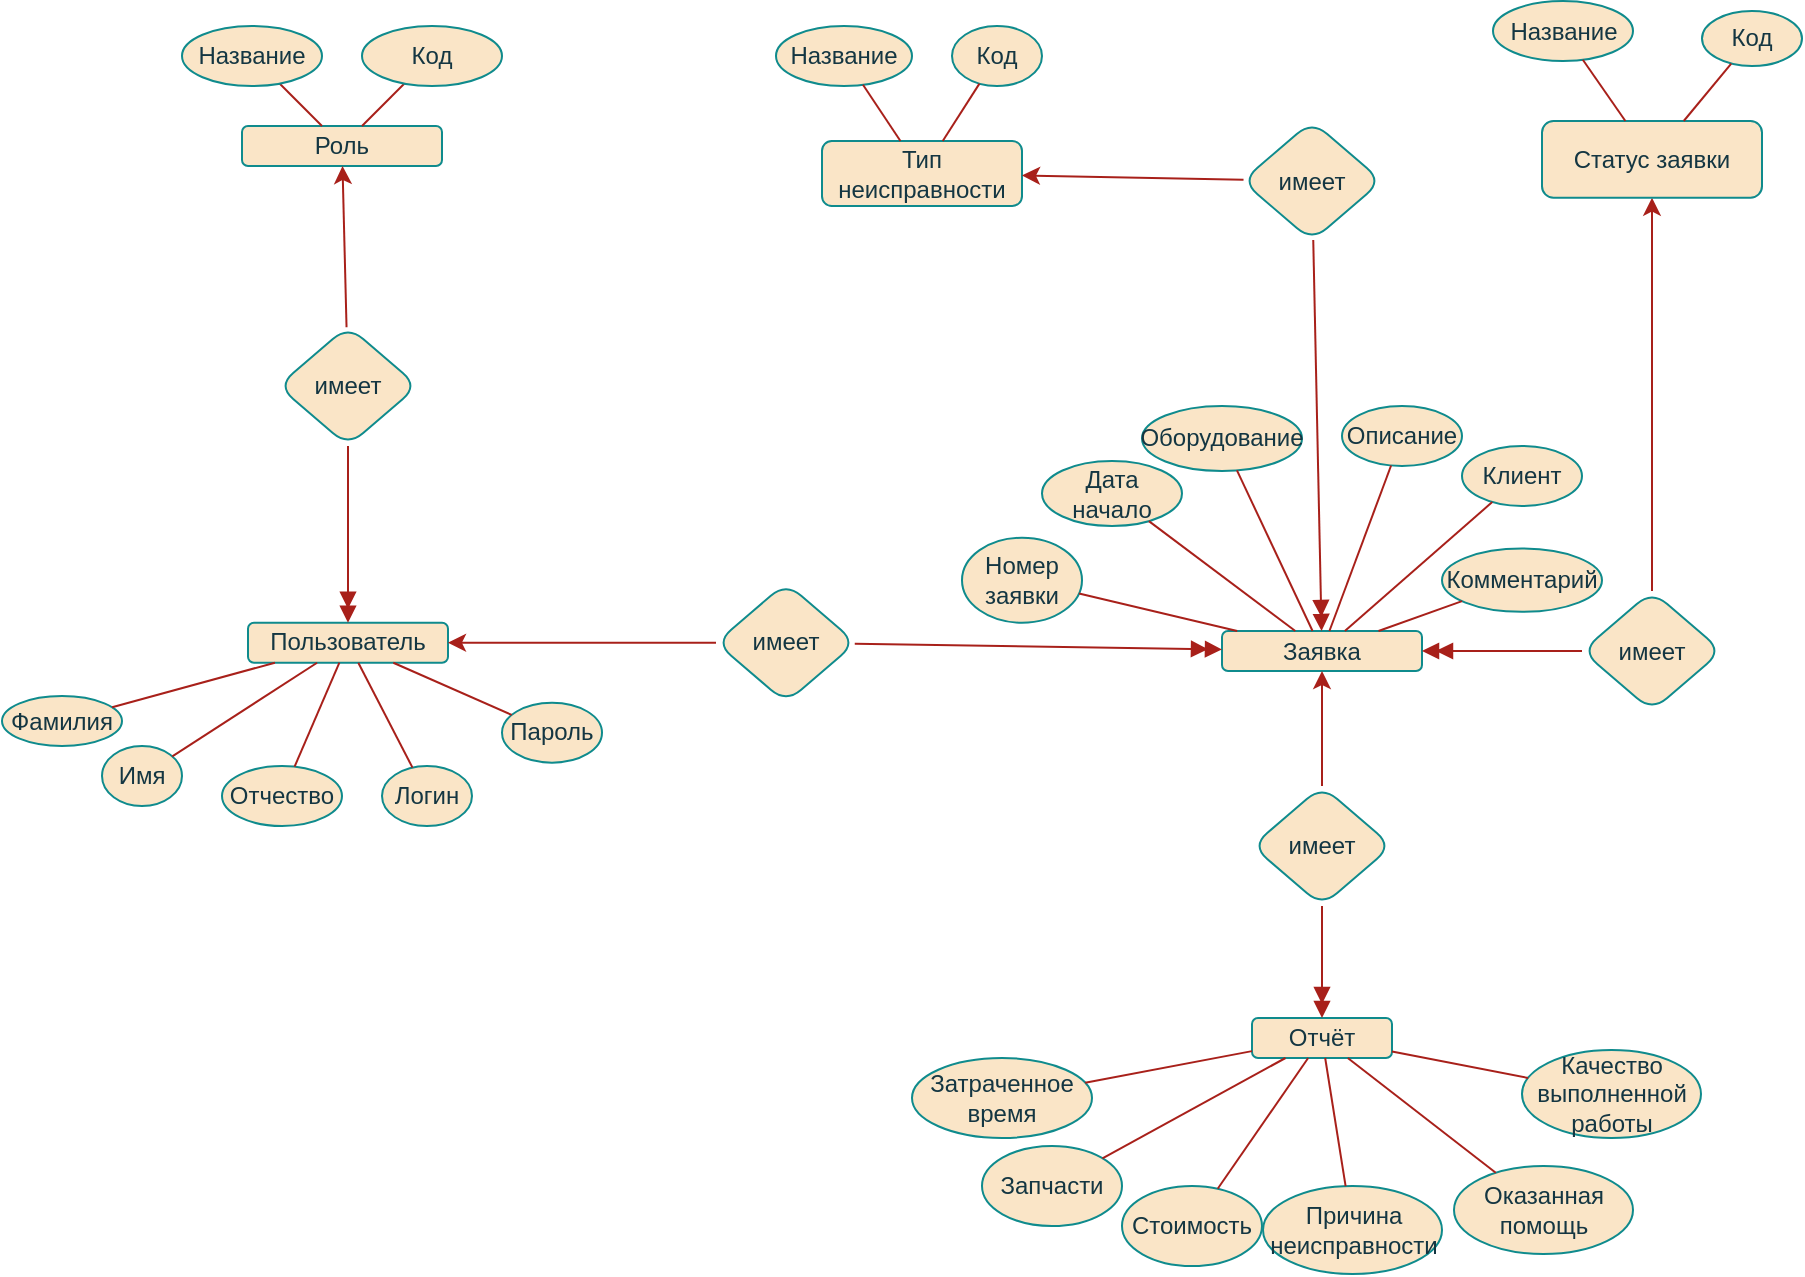 <mxfile version="24.1.0" type="device" pages="3">
  <diagram name="ER" id="6vC1Y5nHCcKXxbEWwFZk">
    <mxGraphModel dx="892" dy="2174" grid="1" gridSize="10" guides="1" tooltips="1" connect="1" arrows="1" fold="1" page="0" pageScale="1" pageWidth="827" pageHeight="1169" math="0" shadow="0">
      <root>
        <mxCell id="0" />
        <mxCell id="1" parent="0" />
        <mxCell id="_WwC-RGQkxPJL2uVazmo-1" value="Заявка" style="rounded=1;whiteSpace=wrap;html=1;labelBackgroundColor=none;fillColor=#FAE5C7;strokeColor=#0F8B8D;fontColor=#143642;" parent="1" vertex="1">
          <mxGeometry x="1080" y="-797.5" width="100" height="20" as="geometry" />
        </mxCell>
        <mxCell id="_WwC-RGQkxPJL2uVazmo-2" value="Номер заявки" style="ellipse;whiteSpace=wrap;html=1;labelBackgroundColor=none;rounded=1;fillColor=#FAE5C7;strokeColor=#0F8B8D;fontColor=#143642;" parent="1" vertex="1">
          <mxGeometry x="950" y="-844.14" width="60" height="42.5" as="geometry" />
        </mxCell>
        <mxCell id="_WwC-RGQkxPJL2uVazmo-3" value="Дата начало" style="ellipse;whiteSpace=wrap;html=1;labelBackgroundColor=none;rounded=1;fillColor=#FAE5C7;strokeColor=#0F8B8D;fontColor=#143642;" parent="1" vertex="1">
          <mxGeometry x="990" y="-882.5" width="70" height="32.5" as="geometry" />
        </mxCell>
        <mxCell id="_WwC-RGQkxPJL2uVazmo-4" value="Оборудование" style="ellipse;whiteSpace=wrap;html=1;labelBackgroundColor=none;rounded=1;fillColor=#FAE5C7;strokeColor=#0F8B8D;fontColor=#143642;" parent="1" vertex="1">
          <mxGeometry x="1040" y="-910" width="80" height="32.5" as="geometry" />
        </mxCell>
        <mxCell id="_WwC-RGQkxPJL2uVazmo-5" value="" style="endArrow=none;html=1;fontColor=default;labelBackgroundColor=none;strokeColor=#A8201A;" parent="1" source="_WwC-RGQkxPJL2uVazmo-2" target="_WwC-RGQkxPJL2uVazmo-1" edge="1">
          <mxGeometry width="50" height="50" relative="1" as="geometry">
            <mxPoint x="496.59" y="-897.507" as="sourcePoint" />
            <mxPoint x="1111.111" y="-847.5" as="targetPoint" />
          </mxGeometry>
        </mxCell>
        <mxCell id="_WwC-RGQkxPJL2uVazmo-6" value="" style="endArrow=none;html=1;fontColor=default;labelBackgroundColor=none;strokeColor=#A8201A;" parent="1" source="_WwC-RGQkxPJL2uVazmo-3" target="_WwC-RGQkxPJL2uVazmo-1" edge="1">
          <mxGeometry width="50" height="50" relative="1" as="geometry">
            <mxPoint x="1122.35" y="-897.528" as="sourcePoint" />
            <mxPoint x="1123.571" y="-847.5" as="targetPoint" />
          </mxGeometry>
        </mxCell>
        <mxCell id="_WwC-RGQkxPJL2uVazmo-7" value="" style="endArrow=none;html=1;fontColor=default;labelBackgroundColor=none;strokeColor=#A8201A;" parent="1" source="_WwC-RGQkxPJL2uVazmo-4" target="_WwC-RGQkxPJL2uVazmo-1" edge="1">
          <mxGeometry width="50" height="50" relative="1" as="geometry">
            <mxPoint x="1222.385" y="-896.659" as="sourcePoint" />
            <mxPoint x="1150" y="-847.5" as="targetPoint" />
          </mxGeometry>
        </mxCell>
        <mxCell id="_WwC-RGQkxPJL2uVazmo-8" value="Тип неисправности" style="rounded=1;whiteSpace=wrap;html=1;labelBackgroundColor=none;fillColor=#FAE5C7;strokeColor=#0F8B8D;fontColor=#143642;" parent="1" vertex="1">
          <mxGeometry x="880" y="-1042.5" width="100" height="32.5" as="geometry" />
        </mxCell>
        <mxCell id="_WwC-RGQkxPJL2uVazmo-9" value="Название" style="ellipse;whiteSpace=wrap;html=1;labelBackgroundColor=none;rounded=1;fillColor=#FAE5C7;strokeColor=#0F8B8D;fontColor=#143642;" parent="1" vertex="1">
          <mxGeometry x="857" y="-1100" width="68" height="30" as="geometry" />
        </mxCell>
        <mxCell id="_WwC-RGQkxPJL2uVazmo-10" value="Код" style="ellipse;whiteSpace=wrap;html=1;labelBackgroundColor=none;rounded=1;fillColor=#FAE5C7;strokeColor=#0F8B8D;fontColor=#143642;" parent="1" vertex="1">
          <mxGeometry x="945" y="-1100" width="45" height="30" as="geometry" />
        </mxCell>
        <mxCell id="_WwC-RGQkxPJL2uVazmo-11" value="" style="endArrow=none;html=1;fontColor=default;labelBackgroundColor=none;strokeColor=#A8201A;" parent="1" source="_WwC-RGQkxPJL2uVazmo-9" target="_WwC-RGQkxPJL2uVazmo-8" edge="1">
          <mxGeometry width="50" height="50" relative="1" as="geometry">
            <mxPoint x="316.59" y="-1172.507" as="sourcePoint" />
            <mxPoint x="931.111" y="-1122.5" as="targetPoint" />
          </mxGeometry>
        </mxCell>
        <mxCell id="_WwC-RGQkxPJL2uVazmo-12" value="" style="endArrow=none;html=1;fontColor=default;labelBackgroundColor=none;strokeColor=#A8201A;" parent="1" source="_WwC-RGQkxPJL2uVazmo-10" target="_WwC-RGQkxPJL2uVazmo-8" edge="1">
          <mxGeometry width="50" height="50" relative="1" as="geometry">
            <mxPoint x="942.35" y="-1172.528" as="sourcePoint" />
            <mxPoint x="943.571" y="-1122.5" as="targetPoint" />
          </mxGeometry>
        </mxCell>
        <mxCell id="_WwC-RGQkxPJL2uVazmo-18" value="Пользователь" style="rounded=1;whiteSpace=wrap;html=1;labelBackgroundColor=none;fillColor=#FAE5C7;strokeColor=#0F8B8D;fontColor=#143642;" parent="1" vertex="1">
          <mxGeometry x="593" y="-801.64" width="100" height="20" as="geometry" />
        </mxCell>
        <mxCell id="_WwC-RGQkxPJL2uVazmo-19" value="Фамилия" style="ellipse;whiteSpace=wrap;html=1;labelBackgroundColor=none;rounded=1;fillColor=#FAE5C7;strokeColor=#0F8B8D;fontColor=#143642;" parent="1" vertex="1">
          <mxGeometry x="470" y="-765" width="60" height="25" as="geometry" />
        </mxCell>
        <mxCell id="_WwC-RGQkxPJL2uVazmo-20" value="" style="endArrow=none;html=1;fontColor=default;labelBackgroundColor=none;strokeColor=#A8201A;" parent="1" source="_WwC-RGQkxPJL2uVazmo-19" target="_WwC-RGQkxPJL2uVazmo-18" edge="1">
          <mxGeometry width="50" height="50" relative="1" as="geometry">
            <mxPoint x="703" y="-931.64" as="sourcePoint" />
            <mxPoint x="770.817" y="-953.218" as="targetPoint" />
          </mxGeometry>
        </mxCell>
        <mxCell id="_WwC-RGQkxPJL2uVazmo-21" value="Логин" style="ellipse;whiteSpace=wrap;html=1;labelBackgroundColor=none;rounded=1;fillColor=#FAE5C7;strokeColor=#0F8B8D;fontColor=#143642;" parent="1" vertex="1">
          <mxGeometry x="660" y="-730" width="45" height="30" as="geometry" />
        </mxCell>
        <mxCell id="_WwC-RGQkxPJL2uVazmo-22" value="Пароль" style="ellipse;whiteSpace=wrap;html=1;labelBackgroundColor=none;rounded=1;fillColor=#FAE5C7;strokeColor=#0F8B8D;fontColor=#143642;" parent="1" vertex="1">
          <mxGeometry x="720" y="-761.64" width="50" height="30" as="geometry" />
        </mxCell>
        <mxCell id="_WwC-RGQkxPJL2uVazmo-23" value="" style="endArrow=none;html=1;fontColor=default;labelBackgroundColor=none;strokeColor=#A8201A;" parent="1" source="_WwC-RGQkxPJL2uVazmo-21" target="_WwC-RGQkxPJL2uVazmo-18" edge="1">
          <mxGeometry width="50" height="50" relative="1" as="geometry">
            <mxPoint x="543.265" y="-816.832" as="sourcePoint" />
            <mxPoint x="621.889" y="-791.64" as="targetPoint" />
          </mxGeometry>
        </mxCell>
        <mxCell id="_WwC-RGQkxPJL2uVazmo-24" value="" style="endArrow=none;html=1;fontColor=default;labelBackgroundColor=none;strokeColor=#A8201A;" parent="1" source="_WwC-RGQkxPJL2uVazmo-18" target="_WwC-RGQkxPJL2uVazmo-22" edge="1">
          <mxGeometry width="50" height="50" relative="1" as="geometry">
            <mxPoint x="636.388" y="-711.586" as="sourcePoint" />
            <mxPoint x="650.647" y="-771.64" as="targetPoint" />
          </mxGeometry>
        </mxCell>
        <mxCell id="_WwC-RGQkxPJL2uVazmo-28" value="имеет" style="rhombus;whiteSpace=wrap;html=1;labelBackgroundColor=none;rounded=1;fillColor=#FAE5C7;strokeColor=#0F8B8D;fontColor=#143642;" parent="1" vertex="1">
          <mxGeometry x="1090" y="-1052.5" width="70" height="60" as="geometry" />
        </mxCell>
        <mxCell id="_WwC-RGQkxPJL2uVazmo-29" value="" style="endArrow=classic;html=1;rounded=1;fontColor=default;labelBackgroundColor=none;strokeColor=#A8201A;" parent="1" source="_WwC-RGQkxPJL2uVazmo-28" target="_WwC-RGQkxPJL2uVazmo-8" edge="1">
          <mxGeometry width="50" height="50" relative="1" as="geometry">
            <mxPoint x="1162.69" y="-814.051" as="sourcePoint" />
            <mxPoint x="1272" y="-1008.269" as="targetPoint" />
          </mxGeometry>
        </mxCell>
        <mxCell id="_WwC-RGQkxPJL2uVazmo-30" value="" style="endArrow=doubleBlock;html=1;rounded=1;endFill=1;fontColor=default;labelBackgroundColor=none;strokeColor=#A8201A;" parent="1" source="_WwC-RGQkxPJL2uVazmo-28" target="_WwC-RGQkxPJL2uVazmo-1" edge="1">
          <mxGeometry width="50" height="50" relative="1" as="geometry">
            <mxPoint x="1122" y="-1032.5" as="sourcePoint" />
            <mxPoint x="1100" y="-852.5" as="targetPoint" />
          </mxGeometry>
        </mxCell>
        <mxCell id="_WwC-RGQkxPJL2uVazmo-31" value="имеет" style="rhombus;whiteSpace=wrap;html=1;labelBackgroundColor=none;rounded=1;fillColor=#FAE5C7;strokeColor=#0F8B8D;fontColor=#143642;" parent="1" vertex="1">
          <mxGeometry x="827" y="-821.64" width="70" height="60" as="geometry" />
        </mxCell>
        <mxCell id="_WwC-RGQkxPJL2uVazmo-32" value="" style="endArrow=doubleBlock;html=1;rounded=1;endFill=1;fontColor=default;labelBackgroundColor=none;strokeColor=#A8201A;" parent="1" source="_WwC-RGQkxPJL2uVazmo-31" target="_WwC-RGQkxPJL2uVazmo-1" edge="1">
          <mxGeometry width="50" height="50" relative="1" as="geometry">
            <mxPoint x="564.432" y="-827.727" as="sourcePoint" />
            <mxPoint x="670" y="-810.608" as="targetPoint" />
          </mxGeometry>
        </mxCell>
        <mxCell id="_WwC-RGQkxPJL2uVazmo-33" value="" style="endArrow=classic;html=1;rounded=1;fontColor=default;labelBackgroundColor=none;strokeColor=#A8201A;" parent="1" source="_WwC-RGQkxPJL2uVazmo-31" target="_WwC-RGQkxPJL2uVazmo-18" edge="1">
          <mxGeometry width="50" height="50" relative="1" as="geometry">
            <mxPoint x="905.411" y="-766.434" as="sourcePoint" />
            <mxPoint x="780" y="-806.41" as="targetPoint" />
          </mxGeometry>
        </mxCell>
        <mxCell id="_WwC-RGQkxPJL2uVazmo-34" value="Роль" style="rounded=1;whiteSpace=wrap;html=1;labelBackgroundColor=none;fillColor=#FAE5C7;strokeColor=#0F8B8D;fontColor=#143642;" parent="1" vertex="1">
          <mxGeometry x="590" y="-1050" width="100" height="20" as="geometry" />
        </mxCell>
        <mxCell id="_WwC-RGQkxPJL2uVazmo-35" value="имеет" style="rhombus;whiteSpace=wrap;html=1;labelBackgroundColor=none;rounded=1;fillColor=#FAE5C7;strokeColor=#0F8B8D;fontColor=#143642;" parent="1" vertex="1">
          <mxGeometry x="608" y="-950" width="70" height="60" as="geometry" />
        </mxCell>
        <mxCell id="_WwC-RGQkxPJL2uVazmo-36" style="edgeStyle=none;rounded=1;orthogonalLoop=1;jettySize=auto;html=1;endArrow=none;endFill=0;fontColor=default;labelBackgroundColor=none;strokeColor=#A8201A;" parent="1" source="_WwC-RGQkxPJL2uVazmo-37" target="_WwC-RGQkxPJL2uVazmo-34" edge="1">
          <mxGeometry relative="1" as="geometry" />
        </mxCell>
        <mxCell id="_WwC-RGQkxPJL2uVazmo-37" value="Код" style="ellipse;whiteSpace=wrap;html=1;labelBackgroundColor=none;rounded=1;fillColor=#FAE5C7;strokeColor=#0F8B8D;fontColor=#143642;" parent="1" vertex="1">
          <mxGeometry x="650" y="-1100" width="70" height="30" as="geometry" />
        </mxCell>
        <mxCell id="_WwC-RGQkxPJL2uVazmo-38" style="edgeStyle=none;rounded=1;orthogonalLoop=1;jettySize=auto;html=1;endArrow=none;endFill=0;fontColor=default;labelBackgroundColor=none;strokeColor=#A8201A;" parent="1" source="_WwC-RGQkxPJL2uVazmo-39" target="_WwC-RGQkxPJL2uVazmo-34" edge="1">
          <mxGeometry relative="1" as="geometry" />
        </mxCell>
        <mxCell id="_WwC-RGQkxPJL2uVazmo-39" value="Название" style="ellipse;whiteSpace=wrap;html=1;labelBackgroundColor=none;rounded=1;fillColor=#FAE5C7;strokeColor=#0F8B8D;fontColor=#143642;" parent="1" vertex="1">
          <mxGeometry x="560" y="-1100" width="70" height="30" as="geometry" />
        </mxCell>
        <mxCell id="_WwC-RGQkxPJL2uVazmo-40" value="" style="endArrow=doubleBlock;html=1;rounded=1;endFill=1;fontColor=default;labelBackgroundColor=none;strokeColor=#A8201A;" parent="1" source="_WwC-RGQkxPJL2uVazmo-35" target="_WwC-RGQkxPJL2uVazmo-18" edge="1">
          <mxGeometry width="50" height="50" relative="1" as="geometry">
            <mxPoint x="830.635" y="-784.455" as="sourcePoint" />
            <mxPoint x="703" y="-782.432" as="targetPoint" />
          </mxGeometry>
        </mxCell>
        <mxCell id="_WwC-RGQkxPJL2uVazmo-41" value="" style="endArrow=classic;html=1;rounded=1;fontColor=default;labelBackgroundColor=none;strokeColor=#A8201A;" parent="1" source="_WwC-RGQkxPJL2uVazmo-35" target="_WwC-RGQkxPJL2uVazmo-34" edge="1">
          <mxGeometry width="50" height="50" relative="1" as="geometry">
            <mxPoint x="612.985" y="-896.844" as="sourcePoint" />
            <mxPoint x="645" y="-804" as="targetPoint" />
          </mxGeometry>
        </mxCell>
        <mxCell id="_WwC-RGQkxPJL2uVazmo-42" style="edgeStyle=orthogonalEdgeStyle;rounded=1;orthogonalLoop=1;jettySize=auto;html=1;exitX=0.5;exitY=1;exitDx=0;exitDy=0;fontColor=default;labelBackgroundColor=none;strokeColor=#A8201A;" parent="1" edge="1">
          <mxGeometry relative="1" as="geometry">
            <mxPoint x="655" y="-660" as="sourcePoint" />
            <mxPoint x="655" y="-660" as="targetPoint" />
          </mxGeometry>
        </mxCell>
        <mxCell id="_WwC-RGQkxPJL2uVazmo-47" value="имеет" style="rhombus;whiteSpace=wrap;html=1;labelBackgroundColor=none;rounded=1;fillColor=#FAE5C7;strokeColor=#0F8B8D;fontColor=#143642;" parent="1" vertex="1">
          <mxGeometry x="1260" y="-817.5" width="70" height="60" as="geometry" />
        </mxCell>
        <mxCell id="_WwC-RGQkxPJL2uVazmo-48" value="" style="endArrow=classic;html=1;rounded=1;fontColor=default;labelBackgroundColor=none;strokeColor=#A8201A;" parent="1" source="_WwC-RGQkxPJL2uVazmo-47" target="_WwC-RGQkxPJL2uVazmo-49" edge="1">
          <mxGeometry width="50" height="50" relative="1" as="geometry">
            <mxPoint x="1100.0" y="-1022.5" as="sourcePoint" />
            <mxPoint x="1290" y="-952.5" as="targetPoint" />
          </mxGeometry>
        </mxCell>
        <mxCell id="_WwC-RGQkxPJL2uVazmo-49" value="Статус заявки" style="rounded=1;whiteSpace=wrap;html=1;labelBackgroundColor=none;fillColor=#FAE5C7;strokeColor=#0F8B8D;fontColor=#143642;" parent="1" vertex="1">
          <mxGeometry x="1240" y="-1052.5" width="110" height="38.36" as="geometry" />
        </mxCell>
        <mxCell id="_WwC-RGQkxPJL2uVazmo-50" value="" style="endArrow=doubleBlock;html=1;rounded=1;endFill=1;fontColor=default;labelBackgroundColor=none;strokeColor=#A8201A;" parent="1" source="_WwC-RGQkxPJL2uVazmo-47" target="_WwC-RGQkxPJL2uVazmo-1" edge="1">
          <mxGeometry width="50" height="50" relative="1" as="geometry">
            <mxPoint x="1135.654" y="-993.061" as="sourcePoint" />
            <mxPoint x="1139.778" y="-807.5" as="targetPoint" />
          </mxGeometry>
        </mxCell>
        <mxCell id="_WwC-RGQkxPJL2uVazmo-51" value="Код" style="ellipse;whiteSpace=wrap;html=1;labelBackgroundColor=none;rounded=1;fillColor=#FAE5C7;strokeColor=#0F8B8D;fontColor=#143642;" parent="1" vertex="1">
          <mxGeometry x="1320" y="-1107.5" width="50" height="27.5" as="geometry" />
        </mxCell>
        <mxCell id="_WwC-RGQkxPJL2uVazmo-52" value="Название" style="ellipse;whiteSpace=wrap;html=1;labelBackgroundColor=none;rounded=1;fillColor=#FAE5C7;strokeColor=#0F8B8D;fontColor=#143642;" parent="1" vertex="1">
          <mxGeometry x="1215.5" y="-1112.5" width="70" height="30" as="geometry" />
        </mxCell>
        <mxCell id="_WwC-RGQkxPJL2uVazmo-53" value="" style="endArrow=none;html=1;fontColor=default;labelBackgroundColor=none;strokeColor=#A8201A;" parent="1" source="_WwC-RGQkxPJL2uVazmo-52" target="_WwC-RGQkxPJL2uVazmo-49" edge="1">
          <mxGeometry width="50" height="50" relative="1" as="geometry">
            <mxPoint x="983.19" y="-1073.38" as="sourcePoint" />
            <mxPoint x="948.462" y="-1032.5" as="targetPoint" />
          </mxGeometry>
        </mxCell>
        <mxCell id="_WwC-RGQkxPJL2uVazmo-54" value="" style="endArrow=none;html=1;fontColor=default;labelBackgroundColor=none;strokeColor=#A8201A;" parent="1" source="_WwC-RGQkxPJL2uVazmo-51" target="_WwC-RGQkxPJL2uVazmo-49" edge="1">
          <mxGeometry width="50" height="50" relative="1" as="geometry">
            <mxPoint x="1376.073" y="-1069.882" as="sourcePoint" />
            <mxPoint x="1334.169" y="-1042.5" as="targetPoint" />
          </mxGeometry>
        </mxCell>
        <mxCell id="_WwC-RGQkxPJL2uVazmo-55" value="Описание" style="ellipse;whiteSpace=wrap;html=1;labelBackgroundColor=none;rounded=1;fillColor=#FAE5C7;strokeColor=#0F8B8D;fontColor=#143642;" parent="1" vertex="1">
          <mxGeometry x="1140" y="-910" width="60" height="30" as="geometry" />
        </mxCell>
        <mxCell id="_WwC-RGQkxPJL2uVazmo-56" value="" style="endArrow=none;html=1;fontColor=default;labelBackgroundColor=none;strokeColor=#A8201A;" parent="1" source="_WwC-RGQkxPJL2uVazmo-55" target="_WwC-RGQkxPJL2uVazmo-1" edge="1">
          <mxGeometry width="50" height="50" relative="1" as="geometry">
            <mxPoint x="1018.053" y="-834.222" as="sourcePoint" />
            <mxPoint x="1106.667" y="-807.5" as="targetPoint" />
          </mxGeometry>
        </mxCell>
        <mxCell id="_WwC-RGQkxPJL2uVazmo-57" value="Имя" style="ellipse;whiteSpace=wrap;html=1;labelBackgroundColor=none;rounded=1;fillColor=#FAE5C7;strokeColor=#0F8B8D;fontColor=#143642;" parent="1" vertex="1">
          <mxGeometry x="520" y="-740" width="40" height="30" as="geometry" />
        </mxCell>
        <mxCell id="_WwC-RGQkxPJL2uVazmo-58" value="Отчество" style="ellipse;whiteSpace=wrap;html=1;labelBackgroundColor=none;rounded=1;fillColor=#FAE5C7;strokeColor=#0F8B8D;fontColor=#143642;" parent="1" vertex="1">
          <mxGeometry x="580" y="-730" width="60" height="30" as="geometry" />
        </mxCell>
        <mxCell id="_WwC-RGQkxPJL2uVazmo-59" value="" style="endArrow=none;html=1;fontColor=default;labelBackgroundColor=none;strokeColor=#A8201A;" parent="1" source="_WwC-RGQkxPJL2uVazmo-57" target="_WwC-RGQkxPJL2uVazmo-18" edge="1">
          <mxGeometry width="50" height="50" relative="1" as="geometry">
            <mxPoint x="538" y="-769" as="sourcePoint" />
            <mxPoint x="603" y="-776" as="targetPoint" />
          </mxGeometry>
        </mxCell>
        <mxCell id="_WwC-RGQkxPJL2uVazmo-60" value="" style="endArrow=none;html=1;fontColor=default;labelBackgroundColor=none;strokeColor=#A8201A;" parent="1" source="_WwC-RGQkxPJL2uVazmo-58" target="_WwC-RGQkxPJL2uVazmo-18" edge="1">
          <mxGeometry width="50" height="50" relative="1" as="geometry">
            <mxPoint x="554" y="-738" as="sourcePoint" />
            <mxPoint x="630" y="-772" as="targetPoint" />
          </mxGeometry>
        </mxCell>
        <mxCell id="_WwC-RGQkxPJL2uVazmo-62" value="Отчёт" style="rounded=1;whiteSpace=wrap;html=1;labelBackgroundColor=none;fillColor=#FAE5C7;strokeColor=#0F8B8D;fontColor=#143642;" parent="1" vertex="1">
          <mxGeometry x="1095" y="-604" width="70" height="20" as="geometry" />
        </mxCell>
        <mxCell id="_WwC-RGQkxPJL2uVazmo-63" value="Клиент" style="ellipse;whiteSpace=wrap;html=1;labelBackgroundColor=none;rounded=1;fillColor=#FAE5C7;strokeColor=#0F8B8D;fontColor=#143642;" parent="1" vertex="1">
          <mxGeometry x="1200" y="-890" width="60" height="30" as="geometry" />
        </mxCell>
        <mxCell id="_WwC-RGQkxPJL2uVazmo-64" value="" style="endArrow=none;html=1;fontColor=default;labelBackgroundColor=none;strokeColor=#A8201A;" parent="1" source="_WwC-RGQkxPJL2uVazmo-63" target="_WwC-RGQkxPJL2uVazmo-1" edge="1">
          <mxGeometry width="50" height="50" relative="1" as="geometry">
            <mxPoint x="1106" y="-853" as="sourcePoint" />
            <mxPoint x="1136" y="-787" as="targetPoint" />
          </mxGeometry>
        </mxCell>
        <mxCell id="_WwC-RGQkxPJL2uVazmo-65" value="Комментарий" style="ellipse;whiteSpace=wrap;html=1;labelBackgroundColor=none;rounded=1;fillColor=#FAE5C7;strokeColor=#0F8B8D;fontColor=#143642;" parent="1" vertex="1">
          <mxGeometry x="1190" y="-838.71" width="80" height="31.64" as="geometry" />
        </mxCell>
        <mxCell id="_WwC-RGQkxPJL2uVazmo-66" value="" style="endArrow=none;html=1;fontColor=default;labelBackgroundColor=none;strokeColor=#A8201A;" parent="1" source="_WwC-RGQkxPJL2uVazmo-65" target="_WwC-RGQkxPJL2uVazmo-1" edge="1">
          <mxGeometry width="50" height="50" relative="1" as="geometry">
            <mxPoint x="1182" y="-853" as="sourcePoint" />
            <mxPoint x="1146" y="-787" as="targetPoint" />
          </mxGeometry>
        </mxCell>
        <mxCell id="_WwC-RGQkxPJL2uVazmo-68" value="имеет" style="rhombus;whiteSpace=wrap;html=1;labelBackgroundColor=none;rounded=1;fillColor=#FAE5C7;strokeColor=#0F8B8D;fontColor=#143642;" parent="1" vertex="1">
          <mxGeometry x="1095" y="-720" width="70" height="60" as="geometry" />
        </mxCell>
        <mxCell id="_WwC-RGQkxPJL2uVazmo-69" value="" style="endArrow=classic;html=1;rounded=1;fontColor=default;labelBackgroundColor=none;strokeColor=#A8201A;" parent="1" source="_WwC-RGQkxPJL2uVazmo-68" target="_WwC-RGQkxPJL2uVazmo-1" edge="1">
          <mxGeometry width="50" height="50" relative="1" as="geometry">
            <mxPoint x="1305" y="-807" as="sourcePoint" />
            <mxPoint x="1305" y="-1004" as="targetPoint" />
          </mxGeometry>
        </mxCell>
        <mxCell id="_WwC-RGQkxPJL2uVazmo-70" value="" style="endArrow=doubleBlock;html=1;rounded=1;endFill=1;fontColor=default;labelBackgroundColor=none;strokeColor=#A8201A;" parent="1" source="_WwC-RGQkxPJL2uVazmo-68" target="_WwC-RGQkxPJL2uVazmo-62" edge="1">
          <mxGeometry width="50" height="50" relative="1" as="geometry">
            <mxPoint x="1270" y="-777" as="sourcePoint" />
            <mxPoint x="1190" y="-777" as="targetPoint" />
          </mxGeometry>
        </mxCell>
        <mxCell id="_WwC-RGQkxPJL2uVazmo-71" value="Затраченное время" style="ellipse;whiteSpace=wrap;html=1;labelBackgroundColor=none;rounded=1;fillColor=#FAE5C7;strokeColor=#0F8B8D;fontColor=#143642;" parent="1" vertex="1">
          <mxGeometry x="925" y="-584" width="90" height="40" as="geometry" />
        </mxCell>
        <mxCell id="_WwC-RGQkxPJL2uVazmo-72" value="" style="endArrow=none;html=1;fontColor=default;labelBackgroundColor=none;strokeColor=#A8201A;" parent="1" source="_WwC-RGQkxPJL2uVazmo-71" target="_WwC-RGQkxPJL2uVazmo-62" edge="1">
          <mxGeometry width="50" height="50" relative="1" as="geometry">
            <mxPoint x="1018" y="-806" as="sourcePoint" />
            <mxPoint x="1098" y="-787" as="targetPoint" />
          </mxGeometry>
        </mxCell>
        <mxCell id="_WwC-RGQkxPJL2uVazmo-73" value="Запчасти" style="ellipse;whiteSpace=wrap;html=1;labelBackgroundColor=none;rounded=1;fillColor=#FAE5C7;strokeColor=#0F8B8D;fontColor=#143642;" parent="1" vertex="1">
          <mxGeometry x="960" y="-540" width="70" height="40" as="geometry" />
        </mxCell>
        <mxCell id="_WwC-RGQkxPJL2uVazmo-74" value="" style="endArrow=none;html=1;fontColor=default;labelBackgroundColor=none;strokeColor=#A8201A;" parent="1" source="_WwC-RGQkxPJL2uVazmo-73" target="_WwC-RGQkxPJL2uVazmo-62" edge="1">
          <mxGeometry width="50" height="50" relative="1" as="geometry">
            <mxPoint x="1056" y="-545" as="sourcePoint" />
            <mxPoint x="1119" y="-574" as="targetPoint" />
          </mxGeometry>
        </mxCell>
        <mxCell id="_WwC-RGQkxPJL2uVazmo-75" value="Стоимость" style="ellipse;whiteSpace=wrap;html=1;labelBackgroundColor=none;rounded=1;fillColor=#FAE5C7;strokeColor=#0F8B8D;fontColor=#143642;" parent="1" vertex="1">
          <mxGeometry x="1030" y="-520" width="70" height="40" as="geometry" />
        </mxCell>
        <mxCell id="_WwC-RGQkxPJL2uVazmo-76" value="" style="endArrow=none;html=1;fontColor=default;labelBackgroundColor=none;strokeColor=#A8201A;" parent="1" source="_WwC-RGQkxPJL2uVazmo-75" target="_WwC-RGQkxPJL2uVazmo-62" edge="1">
          <mxGeometry width="50" height="50" relative="1" as="geometry">
            <mxPoint x="1078" y="-527" as="sourcePoint" />
            <mxPoint x="1129" y="-574" as="targetPoint" />
          </mxGeometry>
        </mxCell>
        <mxCell id="_WwC-RGQkxPJL2uVazmo-77" value="Причина неисправности" style="ellipse;whiteSpace=wrap;html=1;labelBackgroundColor=none;rounded=1;fillColor=#FAE5C7;strokeColor=#0F8B8D;fontColor=#143642;" parent="1" vertex="1">
          <mxGeometry x="1100.5" y="-520" width="89.5" height="44" as="geometry" />
        </mxCell>
        <mxCell id="_WwC-RGQkxPJL2uVazmo-78" value="" style="endArrow=none;html=1;fontColor=default;labelBackgroundColor=none;strokeColor=#A8201A;" parent="1" source="_WwC-RGQkxPJL2uVazmo-77" target="_WwC-RGQkxPJL2uVazmo-62" edge="1">
          <mxGeometry width="50" height="50" relative="1" as="geometry">
            <mxPoint x="1140" y="-520" as="sourcePoint" />
            <mxPoint x="1140" y="-574" as="targetPoint" />
          </mxGeometry>
        </mxCell>
        <mxCell id="_WwC-RGQkxPJL2uVazmo-79" value="Оказанная помощь" style="ellipse;whiteSpace=wrap;html=1;labelBackgroundColor=none;rounded=1;fillColor=#FAE5C7;strokeColor=#0F8B8D;fontColor=#143642;" parent="1" vertex="1">
          <mxGeometry x="1196" y="-530" width="89.5" height="44" as="geometry" />
        </mxCell>
        <mxCell id="_WwC-RGQkxPJL2uVazmo-80" value="Качество выполненной работы" style="ellipse;whiteSpace=wrap;html=1;labelBackgroundColor=none;rounded=1;fillColor=#FAE5C7;strokeColor=#0F8B8D;fontColor=#143642;" parent="1" vertex="1">
          <mxGeometry x="1230" y="-588" width="89.5" height="44" as="geometry" />
        </mxCell>
        <mxCell id="_WwC-RGQkxPJL2uVazmo-81" value="" style="endArrow=none;html=1;fontColor=default;labelBackgroundColor=none;strokeColor=#A8201A;" parent="1" source="_WwC-RGQkxPJL2uVazmo-79" target="_WwC-RGQkxPJL2uVazmo-62" edge="1">
          <mxGeometry width="50" height="50" relative="1" as="geometry">
            <mxPoint x="1152" y="-510" as="sourcePoint" />
            <mxPoint x="1142" y="-574" as="targetPoint" />
          </mxGeometry>
        </mxCell>
        <mxCell id="_WwC-RGQkxPJL2uVazmo-82" value="" style="endArrow=none;html=1;fontColor=default;labelBackgroundColor=none;strokeColor=#A8201A;" parent="1" source="_WwC-RGQkxPJL2uVazmo-80" target="_WwC-RGQkxPJL2uVazmo-62" edge="1">
          <mxGeometry width="50" height="50" relative="1" as="geometry">
            <mxPoint x="1227" y="-517" as="sourcePoint" />
            <mxPoint x="1153" y="-574" as="targetPoint" />
          </mxGeometry>
        </mxCell>
      </root>
    </mxGraphModel>
  </diagram>
  <diagram id="9d_GZJQCuvmRgVf5LuNg" name="Первый алгоритм">
    <mxGraphModel dx="880" dy="468" grid="1" gridSize="10" guides="1" tooltips="1" connect="1" arrows="1" fold="1" page="1" pageScale="1" pageWidth="827" pageHeight="1169" math="0" shadow="0">
      <root>
        <mxCell id="0" />
        <mxCell id="1" parent="0" />
        <mxCell id="EVfKSVxC6wzV8V355IRK-1" style="edgeStyle=orthogonalEdgeStyle;rounded=0;orthogonalLoop=1;jettySize=auto;html=1;" edge="1" parent="1" source="EVfKSVxC6wzV8V355IRK-2" target="EVfKSVxC6wzV8V355IRK-6">
          <mxGeometry relative="1" as="geometry">
            <mxPoint x="670" y="120" as="targetPoint" />
          </mxGeometry>
        </mxCell>
        <mxCell id="EVfKSVxC6wzV8V355IRK-2" value="Начало&lt;br&gt;avg_date_time" style="ellipse;whiteSpace=wrap;html=1;" vertex="1" parent="1">
          <mxGeometry x="595" y="20" width="150" height="50" as="geometry" />
        </mxCell>
        <mxCell id="EVfKSVxC6wzV8V355IRK-3" style="edgeStyle=orthogonalEdgeStyle;rounded=0;orthogonalLoop=1;jettySize=auto;html=1;" edge="1" parent="1" source="EVfKSVxC6wzV8V355IRK-4" target="EVfKSVxC6wzV8V355IRK-10">
          <mxGeometry relative="1" as="geometry" />
        </mxCell>
        <mxCell id="EVfKSVxC6wzV8V355IRK-4" value="Прибавляем в &lt;br&gt;date_start время выполнение заявки" style="rounded=0;whiteSpace=wrap;html=1;" vertex="1" parent="1">
          <mxGeometry x="550" y="430" width="240" height="60" as="geometry" />
        </mxCell>
        <mxCell id="EVfKSVxC6wzV8V355IRK-5" style="edgeStyle=orthogonalEdgeStyle;rounded=0;orthogonalLoop=1;jettySize=auto;html=1;" edge="1" parent="1" source="EVfKSVxC6wzV8V355IRK-6" target="EVfKSVxC6wzV8V355IRK-8">
          <mxGeometry relative="1" as="geometry">
            <mxPoint x="670" y="240" as="targetPoint" />
          </mxGeometry>
        </mxCell>
        <mxCell id="EVfKSVxC6wzV8V355IRK-6" value="&lt;div&gt;date_start,&lt;br&gt;&lt;/div&gt;list_order,&lt;br&gt;avg_date_time" style="shape=parallelogram;perimeter=parallelogramPerimeter;whiteSpace=wrap;html=1;fixedSize=1;" vertex="1" parent="1">
          <mxGeometry x="610" y="110" width="120" height="60" as="geometry" />
        </mxCell>
        <mxCell id="EVfKSVxC6wzV8V355IRK-7" style="edgeStyle=orthogonalEdgeStyle;rounded=0;orthogonalLoop=1;jettySize=auto;html=1;" edge="1" parent="1" source="EVfKSVxC6wzV8V355IRK-8" target="EVfKSVxC6wzV8V355IRK-15">
          <mxGeometry relative="1" as="geometry">
            <mxPoint x="670" y="350" as="targetPoint" />
          </mxGeometry>
        </mxCell>
        <mxCell id="EVfKSVxC6wzV8V355IRK-8" value="Сумма времени выполнения заявок&lt;br&gt;&lt;br&gt;int i = 0; i &amp;lt; list_order.lenght; i++ Цикл выполняется пока не дойдет до конца списка" style="strokeWidth=2;html=1;shape=mxgraph.flowchart.loop_limit;whiteSpace=wrap;" vertex="1" parent="1">
          <mxGeometry x="538.75" y="190" width="262.5" height="90" as="geometry" />
        </mxCell>
        <mxCell id="EVfKSVxC6wzV8V355IRK-9" style="edgeStyle=orthogonalEdgeStyle;rounded=0;orthogonalLoop=1;jettySize=auto;html=1;" edge="1" parent="1" source="EVfKSVxC6wzV8V355IRK-10" target="EVfKSVxC6wzV8V355IRK-17">
          <mxGeometry relative="1" as="geometry">
            <mxPoint x="670" y="650" as="targetPoint" />
          </mxGeometry>
        </mxCell>
        <mxCell id="EVfKSVxC6wzV8V355IRK-10" value="Конец цикла" style="strokeWidth=2;html=1;shape=mxgraph.flowchart.loop_limit;whiteSpace=wrap;rotation=0;direction=west;" vertex="1" parent="1">
          <mxGeometry x="620" y="540" width="100" height="70" as="geometry" />
        </mxCell>
        <mxCell id="EVfKSVxC6wzV8V355IRK-11" style="edgeStyle=orthogonalEdgeStyle;rounded=0;orthogonalLoop=1;jettySize=auto;html=1;" edge="1" parent="1" source="EVfKSVxC6wzV8V355IRK-12" target="EVfKSVxC6wzV8V355IRK-13">
          <mxGeometry relative="1" as="geometry" />
        </mxCell>
        <mxCell id="EVfKSVxC6wzV8V355IRK-12" value="avg_date_time" style="strokeWidth=2;html=1;shape=mxgraph.flowchart.document2;whiteSpace=wrap;size=0.25;" vertex="1" parent="1">
          <mxGeometry x="620" y="730" width="100" height="60" as="geometry" />
        </mxCell>
        <mxCell id="EVfKSVxC6wzV8V355IRK-13" value="конец&lt;br&gt;avg_date_time" style="ellipse;whiteSpace=wrap;html=1;" vertex="1" parent="1">
          <mxGeometry x="595" y="835" width="150" height="50" as="geometry" />
        </mxCell>
        <mxCell id="EVfKSVxC6wzV8V355IRK-14" style="edgeStyle=orthogonalEdgeStyle;rounded=0;orthogonalLoop=1;jettySize=auto;html=1;" edge="1" parent="1" source="EVfKSVxC6wzV8V355IRK-15" target="EVfKSVxC6wzV8V355IRK-4">
          <mxGeometry relative="1" as="geometry" />
        </mxCell>
        <mxCell id="EVfKSVxC6wzV8V355IRK-15" value="Считаем время выполнение заявки&lt;br&gt;" style="rounded=0;whiteSpace=wrap;html=1;" vertex="1" parent="1">
          <mxGeometry x="550" y="310" width="240" height="60" as="geometry" />
        </mxCell>
        <mxCell id="EVfKSVxC6wzV8V355IRK-16" style="edgeStyle=orthogonalEdgeStyle;rounded=0;orthogonalLoop=1;jettySize=auto;html=1;" edge="1" parent="1" source="EVfKSVxC6wzV8V355IRK-17" target="EVfKSVxC6wzV8V355IRK-12">
          <mxGeometry relative="1" as="geometry" />
        </mxCell>
        <mxCell id="EVfKSVxC6wzV8V355IRK-17" value="date_start делим на количество элементов массива, заносим в avg_date_time&lt;br&gt;&amp;nbsp;" style="rounded=0;whiteSpace=wrap;html=1;" vertex="1" parent="1">
          <mxGeometry x="550" y="650" width="240" height="60" as="geometry" />
        </mxCell>
      </root>
    </mxGraphModel>
  </diagram>
  <diagram id="URt44ZbL1v5TVggtuHnD" name="Второй алгоритм">
    <mxGraphModel dx="1467" dy="780" grid="1" gridSize="10" guides="1" tooltips="1" connect="1" arrows="1" fold="1" page="1" pageScale="1" pageWidth="827" pageHeight="1169" math="0" shadow="0">
      <root>
        <mxCell id="0" />
        <mxCell id="1" parent="0" />
        <mxCell id="l5hVAPfx6Kg0p--psoKg-1" style="edgeStyle=orthogonalEdgeStyle;rounded=0;orthogonalLoop=1;jettySize=auto;html=1;entryX=0.5;entryY=0;entryDx=0;entryDy=0;" edge="1" parent="1" source="l5hVAPfx6Kg0p--psoKg-2" target="l5hVAPfx6Kg0p--psoKg-4">
          <mxGeometry relative="1" as="geometry" />
        </mxCell>
        <mxCell id="l5hVAPfx6Kg0p--psoKg-2" value="Начало" style="ellipse;whiteSpace=wrap;html=1;" vertex="1" parent="1">
          <mxGeometry x="310" y="200" width="120" height="80" as="geometry" />
        </mxCell>
        <mxCell id="l5hVAPfx6Kg0p--psoKg-3" value="" style="edgeStyle=orthogonalEdgeStyle;rounded=0;orthogonalLoop=1;jettySize=auto;html=1;" edge="1" parent="1" source="l5hVAPfx6Kg0p--psoKg-4" target="l5hVAPfx6Kg0p--psoKg-9">
          <mxGeometry relative="1" as="geometry" />
        </mxCell>
        <mxCell id="l5hVAPfx6Kg0p--psoKg-4" value="Логин, Пароль" style="shape=parallelogram;perimeter=parallelogramPerimeter;whiteSpace=wrap;html=1;fixedSize=1;" vertex="1" parent="1">
          <mxGeometry x="310" y="360" width="120" height="60" as="geometry" />
        </mxCell>
        <mxCell id="l5hVAPfx6Kg0p--psoKg-5" value="" style="edgeStyle=orthogonalEdgeStyle;rounded=0;orthogonalLoop=1;jettySize=auto;html=1;" edge="1" parent="1" source="l5hVAPfx6Kg0p--psoKg-9" target="l5hVAPfx6Kg0p--psoKg-12">
          <mxGeometry relative="1" as="geometry" />
        </mxCell>
        <mxCell id="l5hVAPfx6Kg0p--psoKg-6" value="нет" style="edgeLabel;html=1;align=center;verticalAlign=middle;resizable=0;points=[];" vertex="1" connectable="0" parent="l5hVAPfx6Kg0p--psoKg-5">
          <mxGeometry x="-0.05" y="-3" relative="1" as="geometry">
            <mxPoint as="offset" />
          </mxGeometry>
        </mxCell>
        <mxCell id="l5hVAPfx6Kg0p--psoKg-7" style="edgeStyle=orthogonalEdgeStyle;rounded=0;orthogonalLoop=1;jettySize=auto;html=1;" edge="1" parent="1" source="l5hVAPfx6Kg0p--psoKg-9" target="l5hVAPfx6Kg0p--psoKg-16">
          <mxGeometry relative="1" as="geometry">
            <mxPoint x="570" y="350" as="targetPoint" />
            <Array as="points">
              <mxPoint x="470" y="530" />
              <mxPoint x="470" y="360" />
            </Array>
          </mxGeometry>
        </mxCell>
        <mxCell id="l5hVAPfx6Kg0p--psoKg-8" value="да" style="edgeLabel;html=1;align=center;verticalAlign=middle;resizable=0;points=[];" vertex="1" connectable="0" parent="l5hVAPfx6Kg0p--psoKg-7">
          <mxGeometry x="-0.661" y="1" relative="1" as="geometry">
            <mxPoint x="1" y="-41" as="offset" />
          </mxGeometry>
        </mxCell>
        <mxCell id="l5hVAPfx6Kg0p--psoKg-9" value="Менеджер" style="rhombus;whiteSpace=wrap;html=1;" vertex="1" parent="1">
          <mxGeometry x="330" y="490" width="80" height="80" as="geometry" />
        </mxCell>
        <mxCell id="l5hVAPfx6Kg0p--psoKg-10" style="edgeStyle=orthogonalEdgeStyle;rounded=0;orthogonalLoop=1;jettySize=auto;html=1;entryX=0.5;entryY=0;entryDx=0;entryDy=0;" edge="1" parent="1" source="l5hVAPfx6Kg0p--psoKg-12" target="l5hVAPfx6Kg0p--psoKg-14">
          <mxGeometry relative="1" as="geometry" />
        </mxCell>
        <mxCell id="l5hVAPfx6Kg0p--psoKg-11" value="нет" style="edgeLabel;html=1;align=center;verticalAlign=middle;resizable=0;points=[];" vertex="1" connectable="0" parent="l5hVAPfx6Kg0p--psoKg-10">
          <mxGeometry x="-0.075" y="3" relative="1" as="geometry">
            <mxPoint as="offset" />
          </mxGeometry>
        </mxCell>
        <mxCell id="l5hVAPfx6Kg0p--psoKg-86" style="edgeStyle=orthogonalEdgeStyle;rounded=0;orthogonalLoop=1;jettySize=auto;html=1;entryX=0;entryY=0.5;entryDx=0;entryDy=0;" edge="1" parent="1" source="l5hVAPfx6Kg0p--psoKg-12" target="l5hVAPfx6Kg0p--psoKg-66">
          <mxGeometry relative="1" as="geometry">
            <Array as="points">
              <mxPoint x="490" y="690" />
              <mxPoint x="490" y="450" />
            </Array>
          </mxGeometry>
        </mxCell>
        <mxCell id="l5hVAPfx6Kg0p--psoKg-12" value="Работник" style="rhombus;whiteSpace=wrap;html=1;" vertex="1" parent="1">
          <mxGeometry x="330" y="650" width="80" height="80" as="geometry" />
        </mxCell>
        <mxCell id="l5hVAPfx6Kg0p--psoKg-13" style="edgeStyle=orthogonalEdgeStyle;rounded=0;orthogonalLoop=1;jettySize=auto;html=1;" edge="1" parent="1" source="l5hVAPfx6Kg0p--psoKg-14">
          <mxGeometry relative="1" as="geometry">
            <mxPoint x="370" y="320" as="targetPoint" />
            <Array as="points">
              <mxPoint x="260" y="850" />
              <mxPoint x="260" y="320" />
            </Array>
          </mxGeometry>
        </mxCell>
        <mxCell id="l5hVAPfx6Kg0p--psoKg-14" value="Не верно" style="shape=document;whiteSpace=wrap;html=1;boundedLbl=1;" vertex="1" parent="1">
          <mxGeometry x="310" y="810" width="120" height="80" as="geometry" />
        </mxCell>
        <mxCell id="l5hVAPfx6Kg0p--psoKg-15" value="" style="edgeStyle=orthogonalEdgeStyle;rounded=0;orthogonalLoop=1;jettySize=auto;html=1;" edge="1" parent="1" source="l5hVAPfx6Kg0p--psoKg-16" target="l5hVAPfx6Kg0p--psoKg-21">
          <mxGeometry relative="1" as="geometry" />
        </mxCell>
        <mxCell id="l5hVAPfx6Kg0p--psoKg-16" value="Просмотр списка" style="rounded=0;whiteSpace=wrap;html=1;" vertex="1" parent="1">
          <mxGeometry x="940" y="330" width="120" height="60" as="geometry" />
        </mxCell>
        <mxCell id="l5hVAPfx6Kg0p--psoKg-17" style="edgeStyle=orthogonalEdgeStyle;rounded=0;orthogonalLoop=1;jettySize=auto;html=1;" edge="1" parent="1" source="l5hVAPfx6Kg0p--psoKg-21">
          <mxGeometry relative="1" as="geometry">
            <mxPoint x="1130" y="500" as="targetPoint" />
          </mxGeometry>
        </mxCell>
        <mxCell id="l5hVAPfx6Kg0p--psoKg-18" value="да" style="edgeLabel;html=1;align=center;verticalAlign=middle;resizable=0;points=[];" vertex="1" connectable="0" parent="l5hVAPfx6Kg0p--psoKg-17">
          <mxGeometry x="-0.116" y="-2" relative="1" as="geometry">
            <mxPoint as="offset" />
          </mxGeometry>
        </mxCell>
        <mxCell id="l5hVAPfx6Kg0p--psoKg-19" value="" style="edgeStyle=orthogonalEdgeStyle;rounded=0;orthogonalLoop=1;jettySize=auto;html=1;" edge="1" parent="1" source="l5hVAPfx6Kg0p--psoKg-21" target="l5hVAPfx6Kg0p--psoKg-27">
          <mxGeometry relative="1" as="geometry" />
        </mxCell>
        <mxCell id="l5hVAPfx6Kg0p--psoKg-20" value="нет" style="edgeLabel;html=1;align=center;verticalAlign=middle;resizable=0;points=[];" vertex="1" connectable="0" parent="l5hVAPfx6Kg0p--psoKg-19">
          <mxGeometry x="-0.1" relative="1" as="geometry">
            <mxPoint as="offset" />
          </mxGeometry>
        </mxCell>
        <mxCell id="l5hVAPfx6Kg0p--psoKg-21" value="Кнопка создать заявку" style="rhombus;whiteSpace=wrap;html=1;rounded=0;" vertex="1" parent="1">
          <mxGeometry x="960" y="460" width="80" height="80" as="geometry" />
        </mxCell>
        <mxCell id="l5hVAPfx6Kg0p--psoKg-23" style="edgeStyle=orthogonalEdgeStyle;rounded=0;orthogonalLoop=1;jettySize=auto;html=1;" edge="1" parent="1" source="l5hVAPfx6Kg0p--psoKg-27">
          <mxGeometry relative="1" as="geometry">
            <mxPoint x="1140" y="670" as="targetPoint" />
          </mxGeometry>
        </mxCell>
        <mxCell id="l5hVAPfx6Kg0p--psoKg-24" value="да" style="edgeLabel;html=1;align=center;verticalAlign=middle;resizable=0;points=[];" vertex="1" connectable="0" parent="l5hVAPfx6Kg0p--psoKg-23">
          <mxGeometry x="-0.041" relative="1" as="geometry">
            <mxPoint as="offset" />
          </mxGeometry>
        </mxCell>
        <mxCell id="l5hVAPfx6Kg0p--psoKg-25" value="" style="edgeStyle=orthogonalEdgeStyle;rounded=0;orthogonalLoop=1;jettySize=auto;html=1;" edge="1" parent="1" source="l5hVAPfx6Kg0p--psoKg-92" target="l5hVAPfx6Kg0p--psoKg-38">
          <mxGeometry relative="1" as="geometry" />
        </mxCell>
        <mxCell id="l5hVAPfx6Kg0p--psoKg-26" value="нет" style="edgeLabel;html=1;align=center;verticalAlign=middle;resizable=0;points=[];" vertex="1" connectable="0" parent="l5hVAPfx6Kg0p--psoKg-25">
          <mxGeometry x="0.291" y="-1" relative="1" as="geometry">
            <mxPoint as="offset" />
          </mxGeometry>
        </mxCell>
        <mxCell id="l5hVAPfx6Kg0p--psoKg-27" value="Кнопка редактирования заявки" style="rhombus;whiteSpace=wrap;html=1;rounded=0;" vertex="1" parent="1">
          <mxGeometry x="945" y="620" width="110" height="100" as="geometry" />
        </mxCell>
        <mxCell id="l5hVAPfx6Kg0p--psoKg-28" style="edgeStyle=orthogonalEdgeStyle;rounded=0;orthogonalLoop=1;jettySize=auto;html=1;entryX=0.5;entryY=0;entryDx=0;entryDy=0;" edge="1" parent="1" source="l5hVAPfx6Kg0p--psoKg-29" target="l5hVAPfx6Kg0p--psoKg-16">
          <mxGeometry relative="1" as="geometry">
            <Array as="points">
              <mxPoint x="1210" y="240" />
              <mxPoint x="1000" y="240" />
            </Array>
          </mxGeometry>
        </mxCell>
        <mxCell id="l5hVAPfx6Kg0p--psoKg-29" value="Форма создания заявки" style="rounded=0;whiteSpace=wrap;html=1;" vertex="1" parent="1">
          <mxGeometry x="1130" y="470" width="120" height="60" as="geometry" />
        </mxCell>
        <mxCell id="l5hVAPfx6Kg0p--psoKg-30" style="edgeStyle=orthogonalEdgeStyle;rounded=0;orthogonalLoop=1;jettySize=auto;html=1;" edge="1" parent="1" source="l5hVAPfx6Kg0p--psoKg-95">
          <mxGeometry relative="1" as="geometry">
            <mxPoint x="850" y="360" as="targetPoint" />
            <Array as="points">
              <mxPoint x="1190" y="860" />
              <mxPoint x="850" y="860" />
            </Array>
          </mxGeometry>
        </mxCell>
        <mxCell id="l5hVAPfx6Kg0p--psoKg-31" value="Форма редактирования&lt;br&gt;заявки" style="rounded=0;whiteSpace=wrap;html=1;" vertex="1" parent="1">
          <mxGeometry x="1140" y="640" width="120" height="60" as="geometry" />
        </mxCell>
        <mxCell id="l5hVAPfx6Kg0p--psoKg-32" value="Всех заявок" style="strokeWidth=2;html=1;shape=mxgraph.flowchart.annotation_2;align=left;labelPosition=right;pointerEvents=1;dashed=1;" vertex="1" parent="1">
          <mxGeometry x="1060" y="300" width="50" height="100" as="geometry" />
        </mxCell>
        <mxCell id="l5hVAPfx6Kg0p--psoKg-35" style="edgeStyle=orthogonalEdgeStyle;rounded=0;orthogonalLoop=1;jettySize=auto;html=1;exitX=0.5;exitY=1;exitDx=0;exitDy=0;" edge="1" parent="1" source="l5hVAPfx6Kg0p--psoKg-38">
          <mxGeometry relative="1" as="geometry">
            <mxPoint x="370" y="300" as="targetPoint" />
            <Array as="points">
              <mxPoint x="1000" y="1120" />
              <mxPoint x="200" y="1120" />
              <mxPoint x="200" y="300" />
            </Array>
          </mxGeometry>
        </mxCell>
        <mxCell id="l5hVAPfx6Kg0p--psoKg-36" value="да" style="edgeLabel;html=1;align=center;verticalAlign=middle;resizable=0;points=[];" vertex="1" connectable="0" parent="l5hVAPfx6Kg0p--psoKg-35">
          <mxGeometry x="-0.915" relative="1" as="geometry">
            <mxPoint x="40" y="-71" as="offset" />
          </mxGeometry>
        </mxCell>
        <mxCell id="l5hVAPfx6Kg0p--psoKg-37" style="edgeStyle=orthogonalEdgeStyle;rounded=0;orthogonalLoop=1;jettySize=auto;html=1;" edge="1" parent="1" source="l5hVAPfx6Kg0p--psoKg-38">
          <mxGeometry relative="1" as="geometry">
            <mxPoint x="880" y="360" as="targetPoint" />
            <Array as="points">
              <mxPoint x="880" y="940" />
            </Array>
          </mxGeometry>
        </mxCell>
        <mxCell id="l5hVAPfx6Kg0p--psoKg-38" value="Смена роли" style="rhombus;whiteSpace=wrap;html=1;rounded=0;" vertex="1" parent="1">
          <mxGeometry x="960" y="920" width="80" height="80" as="geometry" />
        </mxCell>
        <mxCell id="l5hVAPfx6Kg0p--psoKg-64" value="нет" style="text;html=1;align=center;verticalAlign=middle;resizable=0;points=[];autosize=1;strokeColor=none;fillColor=none;" vertex="1" parent="1">
          <mxGeometry x="910" y="910" width="40" height="30" as="geometry" />
        </mxCell>
        <mxCell id="l5hVAPfx6Kg0p--psoKg-65" value="" style="edgeStyle=orthogonalEdgeStyle;rounded=0;orthogonalLoop=1;jettySize=auto;html=1;" edge="1" parent="1" source="l5hVAPfx6Kg0p--psoKg-66" target="l5hVAPfx6Kg0p--psoKg-71">
          <mxGeometry relative="1" as="geometry" />
        </mxCell>
        <mxCell id="l5hVAPfx6Kg0p--psoKg-66" value="Просмотр списка" style="rounded=0;whiteSpace=wrap;html=1;" vertex="1" parent="1">
          <mxGeometry x="520" y="420" width="120" height="60" as="geometry" />
        </mxCell>
        <mxCell id="l5hVAPfx6Kg0p--psoKg-67" style="edgeStyle=orthogonalEdgeStyle;rounded=0;orthogonalLoop=1;jettySize=auto;html=1;entryX=0.021;entryY=0.347;entryDx=0;entryDy=0;entryPerimeter=0;" edge="1" parent="1" source="l5hVAPfx6Kg0p--psoKg-71" target="l5hVAPfx6Kg0p--psoKg-78">
          <mxGeometry relative="1" as="geometry">
            <mxPoint x="690" y="590" as="targetPoint" />
          </mxGeometry>
        </mxCell>
        <mxCell id="l5hVAPfx6Kg0p--psoKg-68" value="да" style="edgeLabel;html=1;align=center;verticalAlign=middle;resizable=0;points=[];" vertex="1" connectable="0" parent="l5hVAPfx6Kg0p--psoKg-67">
          <mxGeometry x="-0.116" y="-2" relative="1" as="geometry">
            <mxPoint as="offset" />
          </mxGeometry>
        </mxCell>
        <mxCell id="l5hVAPfx6Kg0p--psoKg-69" value="" style="edgeStyle=orthogonalEdgeStyle;rounded=0;orthogonalLoop=1;jettySize=auto;html=1;" edge="1" parent="1" source="l5hVAPfx6Kg0p--psoKg-71" target="l5hVAPfx6Kg0p--psoKg-76">
          <mxGeometry relative="1" as="geometry" />
        </mxCell>
        <mxCell id="l5hVAPfx6Kg0p--psoKg-70" value="нет" style="edgeLabel;html=1;align=center;verticalAlign=middle;resizable=0;points=[];" vertex="1" connectable="0" parent="l5hVAPfx6Kg0p--psoKg-69">
          <mxGeometry x="-0.1" relative="1" as="geometry">
            <mxPoint as="offset" />
          </mxGeometry>
        </mxCell>
        <mxCell id="l5hVAPfx6Kg0p--psoKg-71" value="Кнопка создать отчёт" style="rhombus;whiteSpace=wrap;html=1;rounded=0;" vertex="1" parent="1">
          <mxGeometry x="545" y="560" width="70" height="80" as="geometry" />
        </mxCell>
        <mxCell id="l5hVAPfx6Kg0p--psoKg-72" style="edgeStyle=orthogonalEdgeStyle;rounded=0;orthogonalLoop=1;jettySize=auto;html=1;" edge="1" parent="1" source="l5hVAPfx6Kg0p--psoKg-76" target="l5hVAPfx6Kg0p--psoKg-80">
          <mxGeometry relative="1" as="geometry">
            <mxPoint x="750" y="760" as="targetPoint" />
          </mxGeometry>
        </mxCell>
        <mxCell id="l5hVAPfx6Kg0p--psoKg-73" value="да" style="edgeLabel;html=1;align=center;verticalAlign=middle;resizable=0;points=[];" vertex="1" connectable="0" parent="l5hVAPfx6Kg0p--psoKg-72">
          <mxGeometry x="-0.041" relative="1" as="geometry">
            <mxPoint as="offset" />
          </mxGeometry>
        </mxCell>
        <mxCell id="TZ5XqN4YKhkTZVAClv4u-4" style="edgeStyle=orthogonalEdgeStyle;rounded=0;orthogonalLoop=1;jettySize=auto;html=1;" edge="1" parent="1" source="l5hVAPfx6Kg0p--psoKg-76" target="TZ5XqN4YKhkTZVAClv4u-1">
          <mxGeometry relative="1" as="geometry" />
        </mxCell>
        <mxCell id="TZ5XqN4YKhkTZVAClv4u-7" value="Нет" style="edgeLabel;html=1;align=center;verticalAlign=middle;resizable=0;points=[];" vertex="1" connectable="0" parent="TZ5XqN4YKhkTZVAClv4u-4">
          <mxGeometry x="-0.235" relative="1" as="geometry">
            <mxPoint as="offset" />
          </mxGeometry>
        </mxCell>
        <mxCell id="l5hVAPfx6Kg0p--psoKg-76" value="Кнопка редактирования отчёта" style="rhombus;whiteSpace=wrap;html=1;rounded=0;" vertex="1" parent="1">
          <mxGeometry x="525" y="700" width="110" height="100" as="geometry" />
        </mxCell>
        <mxCell id="l5hVAPfx6Kg0p--psoKg-77" style="edgeStyle=orthogonalEdgeStyle;rounded=0;orthogonalLoop=1;jettySize=auto;html=1;exitX=0.5;exitY=0;exitDx=0;exitDy=0;" edge="1" parent="1" source="l5hVAPfx6Kg0p--psoKg-78" target="l5hVAPfx6Kg0p--psoKg-66">
          <mxGeometry relative="1" as="geometry">
            <Array as="points">
              <mxPoint x="767" y="620" />
              <mxPoint x="770" y="620" />
              <mxPoint x="770" y="380" />
              <mxPoint x="580" y="380" />
            </Array>
          </mxGeometry>
        </mxCell>
        <mxCell id="l5hVAPfx6Kg0p--psoKg-78" value="Форма создания отчёта" style="rounded=0;whiteSpace=wrap;html=1;" vertex="1" parent="1">
          <mxGeometry x="707" y="580" width="120" height="60" as="geometry" />
        </mxCell>
        <mxCell id="l5hVAPfx6Kg0p--psoKg-79" style="edgeStyle=orthogonalEdgeStyle;rounded=0;orthogonalLoop=1;jettySize=auto;html=1;" edge="1" parent="1" source="l5hVAPfx6Kg0p--psoKg-80">
          <mxGeometry relative="1" as="geometry">
            <mxPoint x="450" y="690" as="targetPoint" />
            <Array as="points">
              <mxPoint x="840" y="748" />
              <mxPoint x="840" y="970" />
              <mxPoint x="450" y="970" />
            </Array>
          </mxGeometry>
        </mxCell>
        <mxCell id="l5hVAPfx6Kg0p--psoKg-80" value="Форма редактирования&lt;br&gt;отчёта" style="rounded=0;whiteSpace=wrap;html=1;" vertex="1" parent="1">
          <mxGeometry x="707" y="718" width="120" height="60" as="geometry" />
        </mxCell>
        <mxCell id="l5hVAPfx6Kg0p--psoKg-81" value="Всех отчётов" style="strokeWidth=2;html=1;shape=mxgraph.flowchart.annotation_2;align=left;labelPosition=right;pointerEvents=1;dashed=1;" vertex="1" parent="1">
          <mxGeometry x="670" y="390" width="50" height="100" as="geometry" />
        </mxCell>
        <mxCell id="l5hVAPfx6Kg0p--psoKg-82" value="да" style="edgeLabel;html=1;align=center;verticalAlign=middle;resizable=0;points=[];" vertex="1" connectable="0" parent="1">
          <mxGeometry x="600" y="1060" as="geometry" />
        </mxCell>
        <mxCell id="l5hVAPfx6Kg0p--psoKg-83" style="edgeStyle=orthogonalEdgeStyle;rounded=0;orthogonalLoop=1;jettySize=auto;html=1;exitX=0;exitY=0.5;exitDx=0;exitDy=0;" edge="1" parent="1" source="l5hVAPfx6Kg0p--psoKg-84">
          <mxGeometry relative="1" as="geometry">
            <mxPoint x="470" y="690" as="targetPoint" />
            <Array as="points">
              <mxPoint x="470" y="1010" />
            </Array>
          </mxGeometry>
        </mxCell>
        <mxCell id="l5hVAPfx6Kg0p--psoKg-88" style="edgeStyle=orthogonalEdgeStyle;rounded=0;orthogonalLoop=1;jettySize=auto;html=1;exitX=0.5;exitY=1;exitDx=0;exitDy=0;" edge="1" parent="1" source="l5hVAPfx6Kg0p--psoKg-84">
          <mxGeometry relative="1" as="geometry">
            <mxPoint x="370" y="300" as="targetPoint" />
            <Array as="points">
              <mxPoint x="580" y="1070" />
              <mxPoint x="200" y="1070" />
              <mxPoint x="200" y="300" />
            </Array>
          </mxGeometry>
        </mxCell>
        <mxCell id="l5hVAPfx6Kg0p--psoKg-84" value="Смена роли" style="rhombus;whiteSpace=wrap;html=1;rounded=0;" vertex="1" parent="1">
          <mxGeometry x="540" y="970" width="80" height="80" as="geometry" />
        </mxCell>
        <mxCell id="l5hVAPfx6Kg0p--psoKg-85" value="нет" style="text;html=1;align=center;verticalAlign=middle;resizable=0;points=[];autosize=1;strokeColor=none;fillColor=none;" vertex="1" parent="1">
          <mxGeometry x="545" y="925" width="40" height="30" as="geometry" />
        </mxCell>
        <mxCell id="l5hVAPfx6Kg0p--psoKg-93" value="" style="edgeStyle=orthogonalEdgeStyle;rounded=0;orthogonalLoop=1;jettySize=auto;html=1;" edge="1" parent="1" source="l5hVAPfx6Kg0p--psoKg-27" target="l5hVAPfx6Kg0p--psoKg-92">
          <mxGeometry relative="1" as="geometry">
            <mxPoint x="1000" y="720" as="sourcePoint" />
            <mxPoint x="1000" y="900" as="targetPoint" />
          </mxGeometry>
        </mxCell>
        <mxCell id="l5hVAPfx6Kg0p--psoKg-96" style="edgeStyle=orthogonalEdgeStyle;rounded=0;orthogonalLoop=1;jettySize=auto;html=1;" edge="1" parent="1" source="l5hVAPfx6Kg0p--psoKg-92" target="l5hVAPfx6Kg0p--psoKg-95">
          <mxGeometry relative="1" as="geometry" />
        </mxCell>
        <mxCell id="l5hVAPfx6Kg0p--psoKg-92" value="Кнопка удаления заявки" style="rhombus;whiteSpace=wrap;html=1;rounded=0;" vertex="1" parent="1">
          <mxGeometry x="960" y="748" width="80" height="80" as="geometry" />
        </mxCell>
        <mxCell id="l5hVAPfx6Kg0p--psoKg-99" style="edgeStyle=orthogonalEdgeStyle;rounded=0;orthogonalLoop=1;jettySize=auto;html=1;exitX=1;exitY=0.5;exitDx=0;exitDy=0;entryX=0.674;entryY=0.008;entryDx=0;entryDy=0;entryPerimeter=0;" edge="1" parent="1" source="l5hVAPfx6Kg0p--psoKg-31" target="l5hVAPfx6Kg0p--psoKg-16">
          <mxGeometry relative="1" as="geometry">
            <mxPoint x="860" y="365.455" as="targetPoint" />
            <Array as="points">
              <mxPoint x="1310" y="670" />
              <mxPoint x="1310" y="260" />
              <mxPoint x="1021" y="260" />
            </Array>
          </mxGeometry>
        </mxCell>
        <mxCell id="l5hVAPfx6Kg0p--psoKg-95" value="Удаление заявки" style="rounded=0;whiteSpace=wrap;html=1;" vertex="1" parent="1">
          <mxGeometry x="1130" y="758" width="120" height="60" as="geometry" />
        </mxCell>
        <mxCell id="l5hVAPfx6Kg0p--psoKg-97" value="да" style="text;html=1;align=center;verticalAlign=middle;resizable=0;points=[];autosize=1;strokeColor=none;fillColor=none;" vertex="1" parent="1">
          <mxGeometry x="1040" y="758" width="40" height="30" as="geometry" />
        </mxCell>
        <mxCell id="l5hVAPfx6Kg0p--psoKg-98" value="нет" style="text;html=1;align=center;verticalAlign=middle;resizable=0;points=[];autosize=1;strokeColor=none;fillColor=none;" vertex="1" parent="1">
          <mxGeometry x="960" y="718" width="40" height="30" as="geometry" />
        </mxCell>
        <mxCell id="TZ5XqN4YKhkTZVAClv4u-3" style="edgeStyle=orthogonalEdgeStyle;rounded=0;orthogonalLoop=1;jettySize=auto;html=1;" edge="1" parent="1" source="TZ5XqN4YKhkTZVAClv4u-1" target="l5hVAPfx6Kg0p--psoKg-84">
          <mxGeometry relative="1" as="geometry" />
        </mxCell>
        <mxCell id="TZ5XqN4YKhkTZVAClv4u-5" style="edgeStyle=orthogonalEdgeStyle;rounded=0;orthogonalLoop=1;jettySize=auto;html=1;" edge="1" parent="1" source="TZ5XqN4YKhkTZVAClv4u-1" target="TZ5XqN4YKhkTZVAClv4u-2">
          <mxGeometry relative="1" as="geometry" />
        </mxCell>
        <mxCell id="TZ5XqN4YKhkTZVAClv4u-6" value="да" style="edgeLabel;html=1;align=center;verticalAlign=middle;resizable=0;points=[];" vertex="1" connectable="0" parent="TZ5XqN4YKhkTZVAClv4u-5">
          <mxGeometry x="-0.117" y="-1" relative="1" as="geometry">
            <mxPoint as="offset" />
          </mxGeometry>
        </mxCell>
        <mxCell id="TZ5XqN4YKhkTZVAClv4u-1" value="Кнопка удаления отчёта" style="rhombus;whiteSpace=wrap;html=1;rounded=0;" vertex="1" parent="1">
          <mxGeometry x="540" y="845" width="80" height="80" as="geometry" />
        </mxCell>
        <mxCell id="TZ5XqN4YKhkTZVAClv4u-9" style="edgeStyle=orthogonalEdgeStyle;rounded=0;orthogonalLoop=1;jettySize=auto;html=1;exitX=0.5;exitY=1;exitDx=0;exitDy=0;" edge="1" parent="1" source="TZ5XqN4YKhkTZVAClv4u-2">
          <mxGeometry relative="1" as="geometry">
            <mxPoint x="461" y="690" as="targetPoint" />
            <Array as="points">
              <mxPoint x="770" y="970" />
              <mxPoint x="461" y="970" />
              <mxPoint x="461" y="690" />
            </Array>
          </mxGeometry>
        </mxCell>
        <mxCell id="TZ5XqN4YKhkTZVAClv4u-2" value="Удаление отчёта" style="rounded=0;whiteSpace=wrap;html=1;" vertex="1" parent="1">
          <mxGeometry x="710" y="855" width="120" height="60" as="geometry" />
        </mxCell>
        <mxCell id="TZ5XqN4YKhkTZVAClv4u-8" value="нет" style="text;html=1;align=center;verticalAlign=middle;resizable=0;points=[];autosize=1;strokeColor=none;fillColor=none;" vertex="1" parent="1">
          <mxGeometry x="490" y="978" width="40" height="30" as="geometry" />
        </mxCell>
      </root>
    </mxGraphModel>
  </diagram>
</mxfile>
